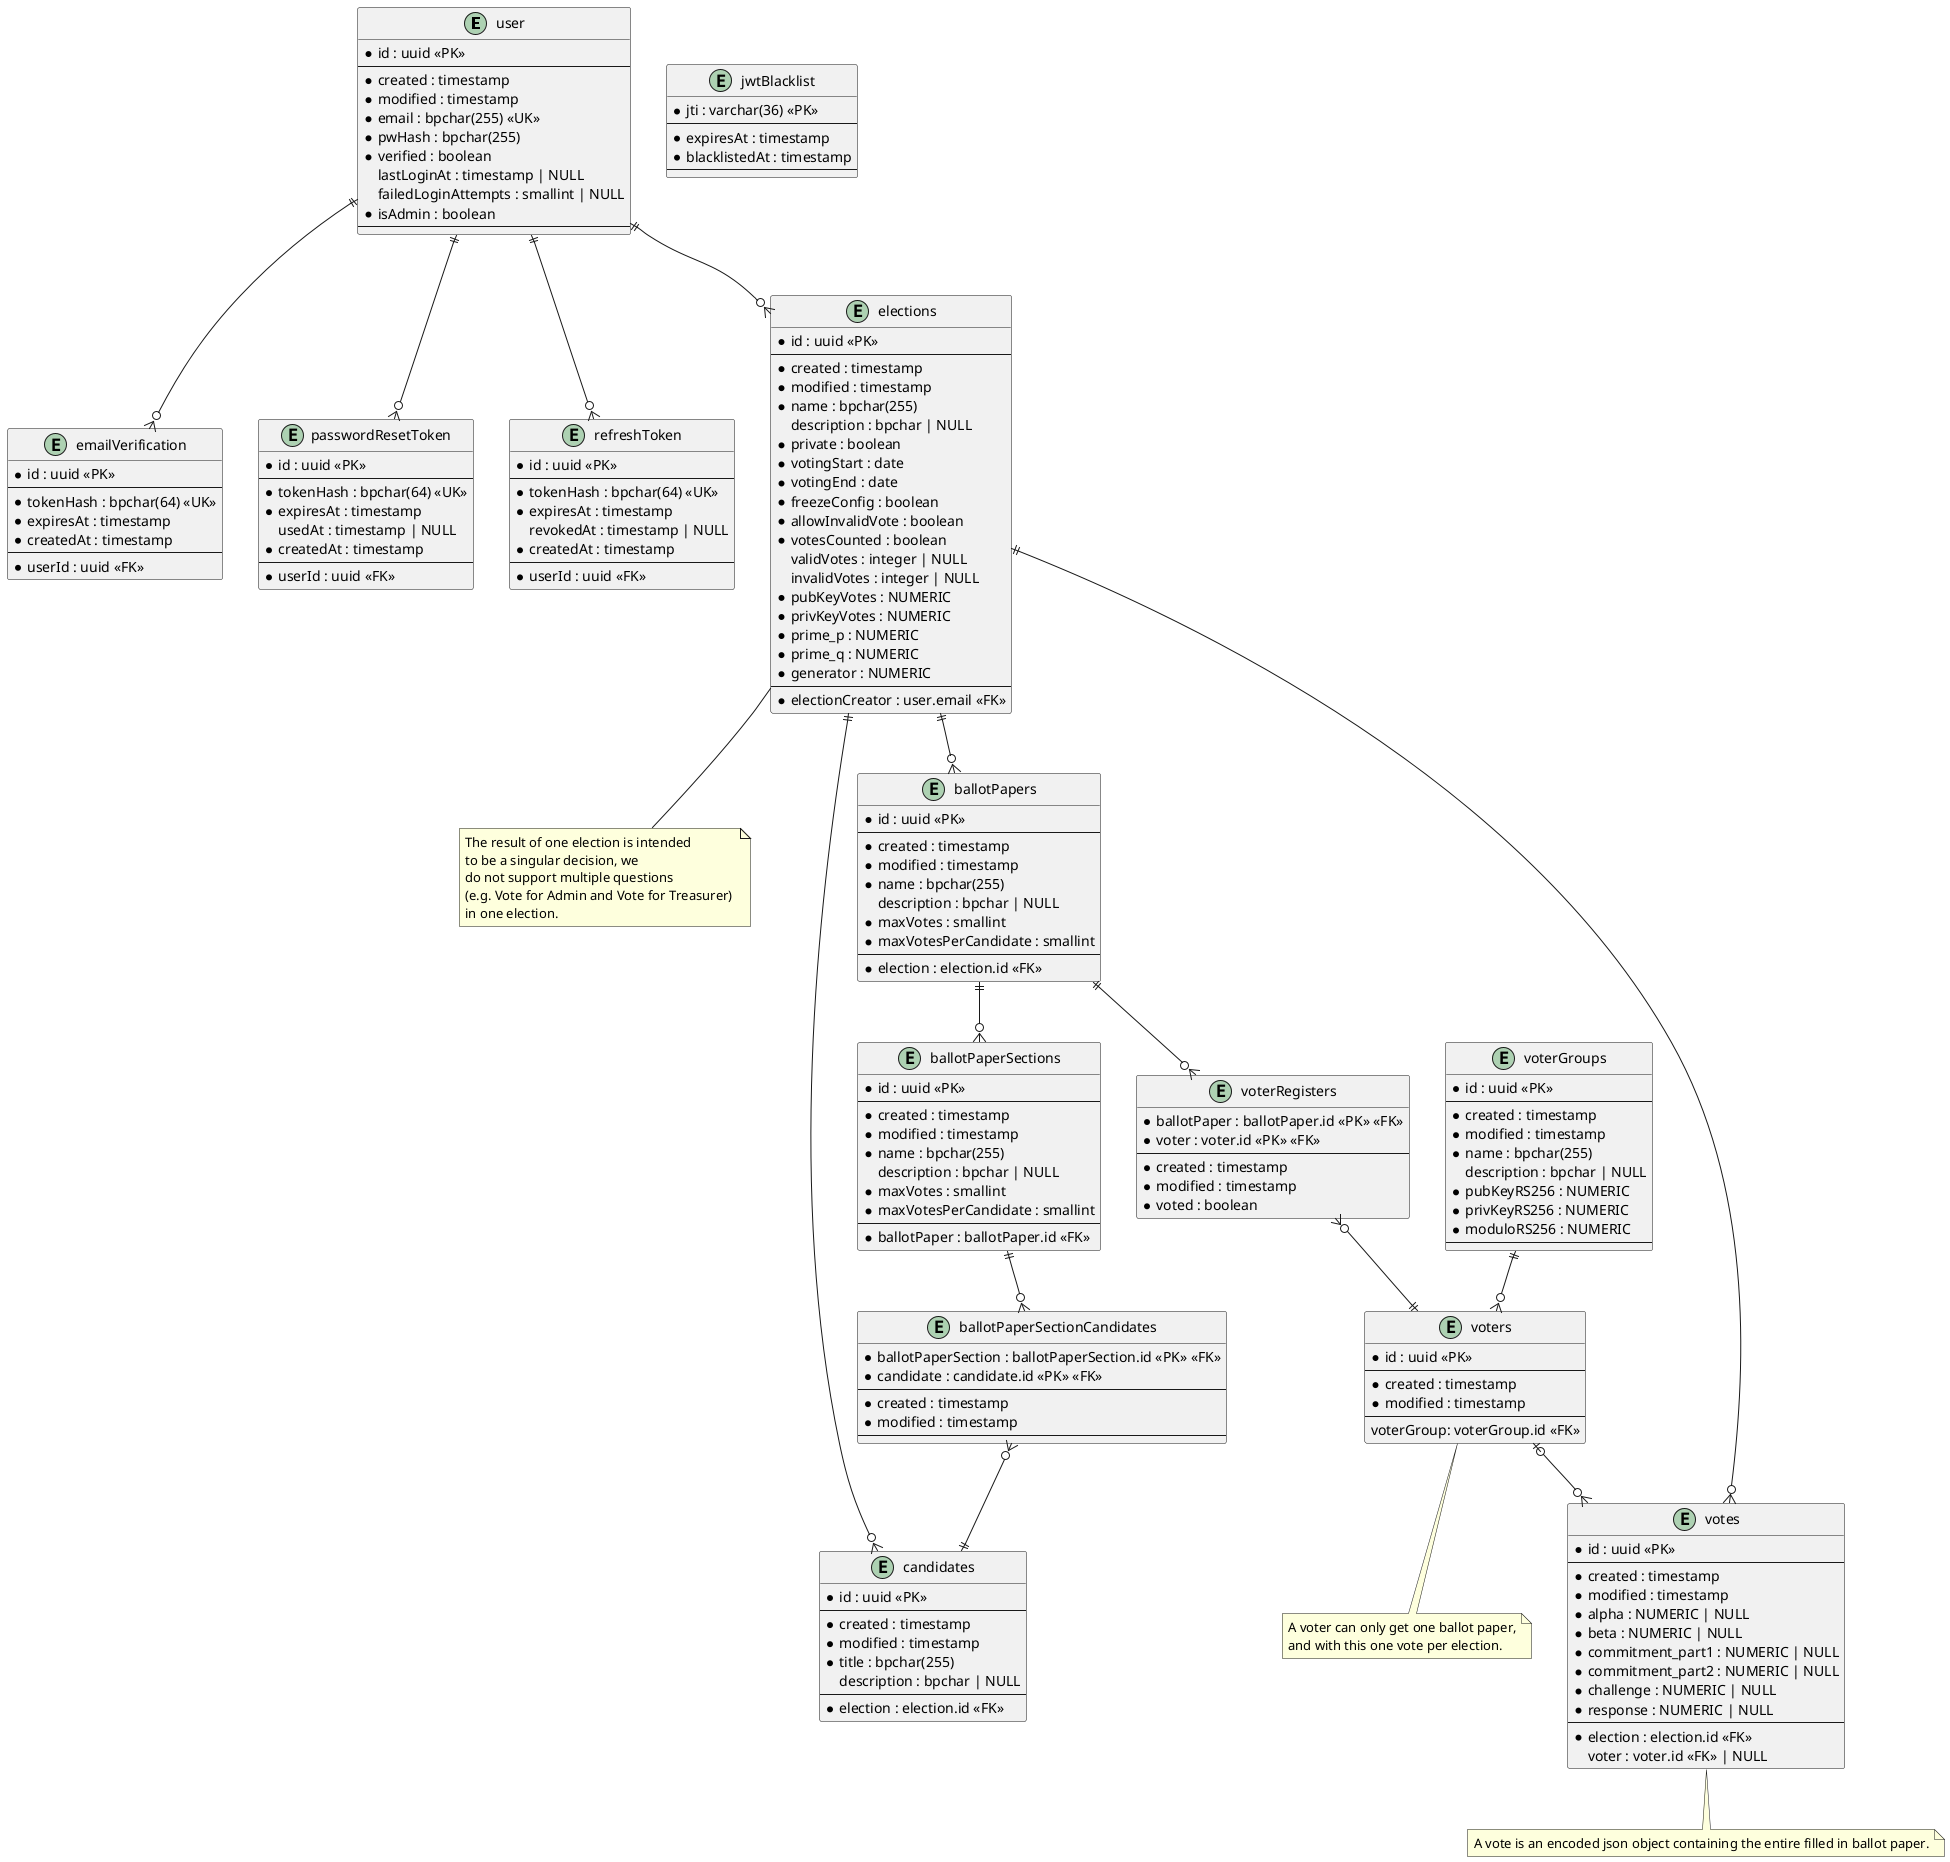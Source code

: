 @startuml dataModel

entity "user" as user {
    * id : uuid <<PK>>
    --
    * created : timestamp
    * modified : timestamp
    * email : bpchar(255) <<UK>>
    * pwHash : bpchar(255)
    * verified : boolean
    lastLoginAt : timestamp | NULL
    failedLoginAttempts : smallint | NULL
    * isAdmin : boolean
    --
}

entity "emailVerification" as emailVerification {
    * id : uuid <<PK>>
    --
    * tokenHash : bpchar(64) <<UK>>
    * expiresAt : timestamp
    * createdAt : timestamp
    --
    * userId : uuid <<FK>>
}

entity "passwordResetToken" as passwordResetToken {
    * id : uuid <<PK>>
    --
    * tokenHash : bpchar(64) <<UK>>
    * expiresAt : timestamp
    usedAt : timestamp | NULL
    * createdAt : timestamp
    --
    * userId : uuid <<FK>>
}

entity "refreshToken" as refreshToken {
    * id : uuid <<PK>>
    --
    * tokenHash : bpchar(64) <<UK>>
    * expiresAt : timestamp
    revokedAt : timestamp | NULL
    * createdAt : timestamp
    --
    * userId : uuid <<FK>>
}

entity "jwtBlacklist" as jwtBlacklist {
    ' this table is used to store blacklisted access tokens
    ' The jti is 36 characters long if we use UUIDv4
    * jti : varchar(36) <<PK>>
    --
    * expiresAt : timestamp
    * blacklistedAt : timestamp
    --
}



entity "elections" as elections {
    * id : uuid <<PK>>
    --
    * created : timestamp
    * modified : timestamp
    * name : bpchar(255)
    description : bpchar | NULL
    * private : boolean
    * votingStart : date
    * votingEnd : date
    * freezeConfig : boolean
    * allowInvalidVote : boolean
    * votesCounted : boolean
    ' Computed values such as validVotes and invalidVotes are critical - do we really want to store them?
    validVotes : integer | NULL
    invalidVotes : integer | NULL
    * pubKeyVotes : NUMERIC
    * privKeyVotes : NUMERIC
    * prime_p : NUMERIC 
    * prime_q : NUMERIC
    * generator : NUMERIC
    --
    * electionCreator : user.email <<FK>>
}

note as N2
The result of one election is intended 
to be a singular decision, we 
do not support multiple questions 
(e.g. Vote for Admin and Vote for Treasurer) 
in one election.
end note

entity "ballotPapers" as ballotPapers {
    * id : uuid <<PK>>
    --
    * created : timestamp
    * modified : timestamp
    * name : bpchar(255)
    description : bpchar | NULL
    * maxVotes : smallint
    * maxVotesPerCandidate : smallint
    --
    * election : election.id <<FK>>
}

entity "ballotPaperSections" as ballotPaperSections {
    * id : uuid <<PK>>
    --
    * created : timestamp
    * modified : timestamp
    * name : bpchar(255)
    description : bpchar | NULL
    * maxVotes : smallint
    * maxVotesPerCandidate : smallint
    --
    * ballotPaper : ballotPaper.id <<FK>>
}
' note as C_2
' If at least two ballotPaperSections are created for one ballotPaper, 
' the name field of the ballotPaperSections is mandatory.
' end note

entity "ballotPaperSectionCandidates" as ballotPaperSectionCandidates {
    * ballotPaperSection : ballotPaperSection.id <<PK>> <<FK>>
    * candidate : candidate.id <<PK>> <<FK>>
    --
    * created : timestamp
    * modified : timestamp
    --
}

entity "candidates" as candidates {
    * id : uuid <<PK>>
    --
    * created : timestamp
    * modified : timestamp
    * title : bpchar(255)
    description : bpchar | NULL
    --
    * election : election.id <<FK>>
}

entity "votes" as votes {
    * id : uuid <<PK>>
    --
    * created : timestamp
    * modified : timestamp
    * alpha : NUMERIC | NULL
    * beta : NUMERIC | NULL
    * commitment_part1 : NUMERIC | NULL
    * commitment_part2 : NUMERIC | NULL
    * challenge : NUMERIC | NULL
    * response : NUMERIC | NULL
    --
    * election : election.id <<FK>>
    ' if the vote isn't secret, voter can be saved
    voter : voter.id <<FK>> | NULL
}
note as N4
A vote is an encoded json object containing the entire filled in ballot paper.
end note

entity "voterRegisters" as voterRegisters {
    * ballotPaper : ballotPaper.id <<PK>> <<FK>>
    * voter : voter.id <<PK>> <<FK>>
    --
    * created : timestamp
    * modified : timestamp
    * voted : boolean
}

entity "voters" as voters {
    * id : uuid <<PK>>
    --
    * created : timestamp
    * modified : timestamp
    --
    voterGroup: voterGroup.id <<FK>>
}
note as N3
A voter can only get one ballot paper,
and with this one vote per election.
end note

entity "voterGroups" as voterGroups {
    * id : uuid <<PK>>
    --
    * created : timestamp
    * modified : timestamp
    * name : bpchar(255)
    description : bpchar | NULL
    * pubKeyRS256 : NUMERIC
    * privKeyRS256 : NUMERIC
    * moduloRS256 : NUMERIC
    --
}

user ||--o{ elections
user ||--o{ emailVerification
user ||--o{ passwordResetToken
user ||--o{ refreshToken
elections ||--o{ ballotPapers
elections -- N2
elections ||--o{ candidates
ballotPapers ||--o{ voterRegisters
voterRegisters }o--|| voters
ballotPapers ||--o{ ballotPaperSections
' ballotPaperSections -- C_2
ballotPaperSections ||--o{ ballotPaperSectionCandidates
ballotPaperSectionCandidates }o--|| candidates
votes }o--|| elections
voters |o--o{ votes
voterGroups ||--o{ voters
voters -- N3
votes -- N4


@enduml